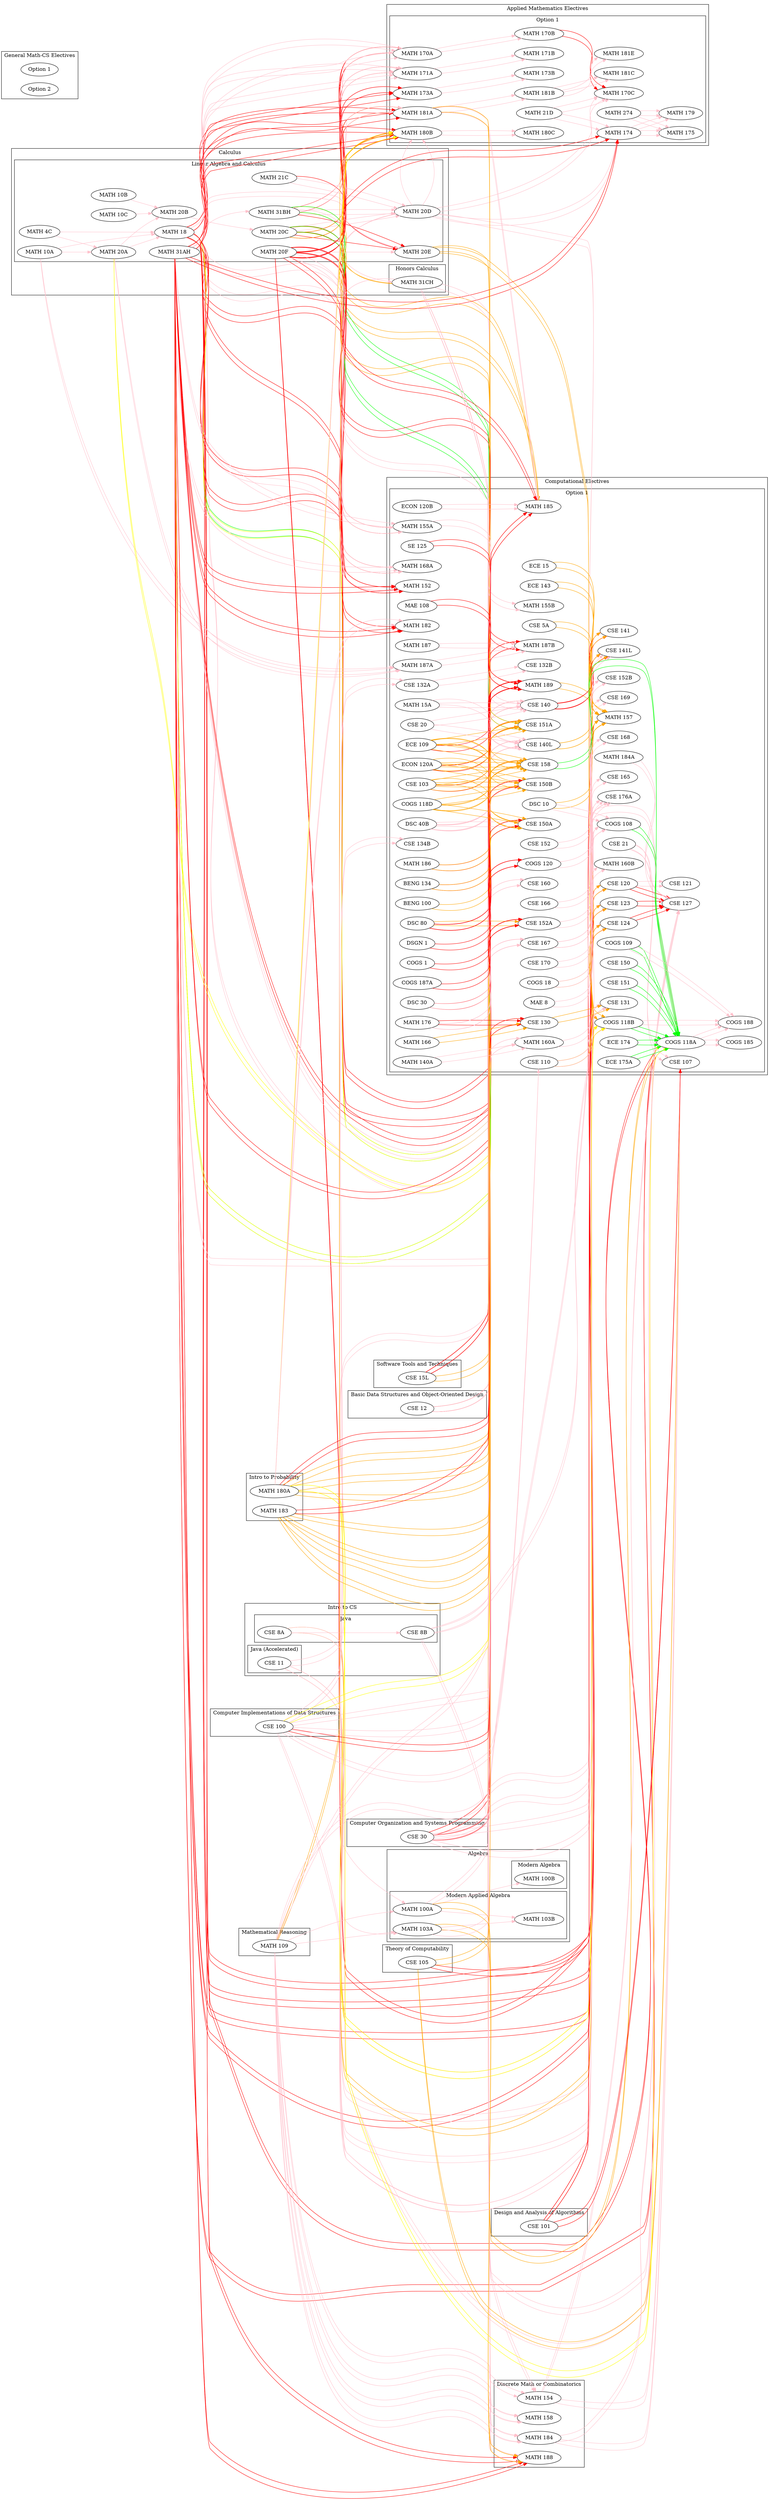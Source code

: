 digraph {
	rankdir=LR
	subgraph cluster_Calculus {
		label=Calculus
		subgraph "cluster_Linear Algebra and Calculus" {
			label="Linear Algebra and Calculus"
			"MATH 18"
			"MATH 4C" -> "MATH 18" [color=pink]
			"MATH 10A" -> "MATH 18" [color=pink]
			"MATH 20A" -> "MATH 18" [color=pink]
			"MATH 20A"
			"MATH 4C" -> "MATH 20A" [color=pink]
			"MATH 10A" -> "MATH 20A" [color=pink]
			"MATH 20B"
			"MATH 10B" -> "MATH 20B" [color=pink]
			"MATH 10C" -> "MATH 20B" [color=pink]
			"MATH 20A" -> "MATH 20B" [color=pink]
			"MATH 20C"
			"MATH 20B" -> "MATH 20C" [color=pink]
			"MATH 20D"
			"MATH 20C" -> "MATH 20D" [color=pink]
			"MATH 21C" -> "MATH 20D" [color=pink]
			"MATH 31BH" -> "MATH 20D" [color=pink]
			"MATH 20E"
			"MATH 18" -> "MATH 20E" [color=pink]
			"MATH 20F" -> "MATH 20E" [color=pink]
			"MATH 31AH" -> "MATH 20E" [color=pink]
			"MATH 20C" -> "MATH 20E" [color=red]
			"MATH 21C" -> "MATH 20E" [color=red]
			"MATH 31BH" -> "MATH 20E" [color=red]
		}
		subgraph "cluster_Honors Calculus" {
			label="Honors Calculus"
			"MATH 31AH"
			"MATH 31BH"
			"MATH 31AH" -> "MATH 31BH" [color=pink]
			"MATH 31CH"
			"MATH 31BH" -> "MATH 31CH" [color=pink]
			"MATH 20D"
			"MATH 20C" -> "MATH 20D" [color=pink]
			"MATH 21C" -> "MATH 20D" [color=pink]
			"MATH 31BH" -> "MATH 20D" [color=pink]
		}
	}
	subgraph "cluster_Intro to CS" {
		label="Intro to CS"
		subgraph cluster_Java {
			label=Java
			"CSE 8A"
			"CSE 8B"
			"CSE 8A" -> "CSE 8B" [color=pink]
		}
		subgraph "cluster_Java (Accelerated)" {
			label="Java (Accelerated)"
			"CSE 11"
		}
	}
	subgraph "cluster_Software Tools and Techniques" {
		label="Software Tools and Techniques"
		"CSE 15L"
	}
	subgraph "cluster_Computer Organization and Systems Programming" {
		label="Computer Organization and Systems Programming"
		"CSE 30"
	}
	subgraph "cluster_Basic Data Structures and Object-Oriented Design" {
		label="Basic Data Structures and Object-Oriented Design"
		"CSE 12"
	}
	subgraph "cluster_Mathematical Reasoning" {
		label="Mathematical Reasoning"
		"MATH 109"
	}
	subgraph cluster_Algebra {
		label=Algebra
		subgraph "cluster_Modern Applied Algebra" {
			label="Modern Applied Algebra"
			"MATH 103A"
			"MATH 31CH" -> "MATH 103A" [color=pink]
			"MATH 109" -> "MATH 103A" [color=pink]
			"MATH 103B"
			"MATH 100A" -> "MATH 103B" [color=pink]
			"MATH 103A" -> "MATH 103B" [color=pink]
		}
		subgraph "cluster_Modern Algebra" {
			label="Modern Algebra"
			"MATH 100A"
			"MATH 31CH" -> "MATH 100A" [color=pink]
			"MATH 109" -> "MATH 100A" [color=pink]
			"MATH 100B"
			"MATH 100A" -> "MATH 100B" [color=pink]
		}
	}
	subgraph "cluster_Theory of Computability" {
		label="Theory of Computability"
		"CSE 105"
	}
	subgraph "cluster_Computer Implementations of Data Structures" {
		label="Computer Implementations of Data Structures"
		"CSE 100"
	}
	subgraph "cluster_Intro to Probability" {
		label="Intro to Probability"
		"MATH 180A"
		"MATH 183"
	}
	subgraph "cluster_Discrete Math or Combinatorics" {
		label="Discrete Math or Combinatorics"
		"MATH 154"
		"MATH 158"
		"MATH 184"
		"MATH 188"
	}
	subgraph "cluster_Design and Analysis of Algorithms" {
		label="Design and Analysis of Algorithms"
		"CSE 101"
	}
	subgraph "cluster_Applied Mathematics Electives" {
		label="Applied Mathematics Electives"
		subgraph "cluster_Option 1" {
			label="Option 1"
			"MATH 170A"
			"MATH 18" -> "MATH 170A" [color=pink]
			"MATH 20F" -> "MATH 170A" [color=pink]
			"MATH 31AH" -> "MATH 170A" [color=pink]
			"MATH 20C" -> "MATH 170A" [color=red]
			"MATH 31BH" -> "MATH 170A" [color=red]
			"MATH 170B"
			"MATH 170A" -> "MATH 170B" [color=pink]
			"MATH 170C"
			"MATH 20D" -> "MATH 170C" [color=pink]
			"MATH 21D" -> "MATH 170C" [color=pink]
			"MATH 170B" -> "MATH 170C" [color=red]
			"MATH 171A"
			"MATH 18" -> "MATH 171A" [color=pink]
			"MATH 20F" -> "MATH 171A" [color=pink]
			"MATH 31AH" -> "MATH 171A" [color=pink]
			"MATH 20C" -> "MATH 171A" [color=red]
			"MATH 171B"
			"MATH 171A" -> "MATH 171B" [color=pink]
			"MATH 173A"
			"MATH 20C" -> "MATH 173A" [color=pink]
			"MATH 31BH" -> "MATH 173A" [color=pink]
			"MATH 20F" -> "MATH 173A" [color=red]
			"MATH 31AH" -> "MATH 173A" [color=red]
			"MATH 173B"
			"MATH 173A" -> "MATH 173B" [color=pink]
			"MATH 174"
			"MATH 20D" -> "MATH 174" [color=pink]
			"MATH 21D" -> "MATH 174" [color=pink]
			"MATH 20F" -> "MATH 174" [color=red]
			"MATH 31AH" -> "MATH 174" [color=red]
			"MATH 175"
			"MATH 174" -> "MATH 175" [color=pink]
			"MATH 274" -> "MATH 175" [color=pink]
			"MATH 179"
			"MATH 174" -> "MATH 179" [color=pink]
			"MATH 274" -> "MATH 179" [color=pink]
			"MATH 180B"
			"MATH 20D" -> "MATH 180B" [color=pink]
			"MATH 18" -> "MATH 180B" [color=red]
			"MATH 20F" -> "MATH 180B" [color=red]
			"MATH 31AH" -> "MATH 180B" [color=red]
			"MATH 31CH" -> "MATH 180B" [color=orange]
			"MATH 109" -> "MATH 180B" [color=orange]
			"MATH 180A" -> "MATH 180B" [color=yellow]
			"MATH 180C"
			"MATH 180B" -> "MATH 180C" [color=pink]
			"MATH 181A"
			"MATH 180A" -> "MATH 181A" [color=pink]
			"MATH 18" -> "MATH 181A" [color=red]
			"MATH 20F" -> "MATH 181A" [color=red]
			"MATH 31AH" -> "MATH 181A" [color=red]
			"MATH 20C" -> "MATH 181A" [color=orange]
			"MATH 181B"
			"MATH 181A" -> "MATH 181B" [color=pink]
			"MATH 181C"
			"MATH 181B" -> "MATH 181C" [color=pink]
			"MATH 181E"
			"MATH 181B" -> "MATH 181E" [color=pink]
		}
		subgraph "cluster_Option 2" {
			label="Option 2"
			"MATH 170A"
			"MATH 18" -> "MATH 170A" [color=pink]
			"MATH 20F" -> "MATH 170A" [color=pink]
			"MATH 31AH" -> "MATH 170A" [color=pink]
			"MATH 20C" -> "MATH 170A" [color=red]
			"MATH 31BH" -> "MATH 170A" [color=red]
			"MATH 170B"
			"MATH 170A" -> "MATH 170B" [color=pink]
			"MATH 170C"
			"MATH 20D" -> "MATH 170C" [color=pink]
			"MATH 21D" -> "MATH 170C" [color=pink]
			"MATH 170B" -> "MATH 170C" [color=red]
			"MATH 171A"
			"MATH 18" -> "MATH 171A" [color=pink]
			"MATH 20F" -> "MATH 171A" [color=pink]
			"MATH 31AH" -> "MATH 171A" [color=pink]
			"MATH 20C" -> "MATH 171A" [color=red]
			"MATH 171B"
			"MATH 171A" -> "MATH 171B" [color=pink]
			"MATH 173A"
			"MATH 20C" -> "MATH 173A" [color=pink]
			"MATH 31BH" -> "MATH 173A" [color=pink]
			"MATH 20F" -> "MATH 173A" [color=red]
			"MATH 31AH" -> "MATH 173A" [color=red]
			"MATH 173B"
			"MATH 173A" -> "MATH 173B" [color=pink]
			"MATH 174"
			"MATH 20D" -> "MATH 174" [color=pink]
			"MATH 21D" -> "MATH 174" [color=pink]
			"MATH 20F" -> "MATH 174" [color=red]
			"MATH 31AH" -> "MATH 174" [color=red]
			"MATH 175"
			"MATH 174" -> "MATH 175" [color=pink]
			"MATH 274" -> "MATH 175" [color=pink]
			"MATH 179"
			"MATH 174" -> "MATH 179" [color=pink]
			"MATH 274" -> "MATH 179" [color=pink]
			"MATH 180B"
			"MATH 20D" -> "MATH 180B" [color=pink]
			"MATH 18" -> "MATH 180B" [color=red]
			"MATH 20F" -> "MATH 180B" [color=red]
			"MATH 31AH" -> "MATH 180B" [color=red]
			"MATH 31CH" -> "MATH 180B" [color=orange]
			"MATH 109" -> "MATH 180B" [color=orange]
			"MATH 180A" -> "MATH 180B" [color=yellow]
			"MATH 180C"
			"MATH 180B" -> "MATH 180C" [color=pink]
			"MATH 181A"
			"MATH 180A" -> "MATH 181A" [color=pink]
			"MATH 18" -> "MATH 181A" [color=red]
			"MATH 20F" -> "MATH 181A" [color=red]
			"MATH 31AH" -> "MATH 181A" [color=red]
			"MATH 20C" -> "MATH 181A" [color=orange]
			"MATH 181B"
			"MATH 181A" -> "MATH 181B" [color=pink]
			"MATH 181C"
			"MATH 181B" -> "MATH 181C" [color=pink]
			"MATH 181E"
			"MATH 181B" -> "MATH 181E" [color=pink]
		}
	}
	subgraph "cluster_Computational Electives" {
		label="Computational Electives"
		subgraph "cluster_Option 1" {
			label="Option 1"
			"MATH 152"
			"MATH 20D" -> "MATH 152" [color=pink]
			"MATH 18" -> "MATH 152" [color=red]
			"MATH 20F" -> "MATH 152" [color=red]
			"MATH 31AH" -> "MATH 152" [color=red]
			"MATH 154"
			"MATH 31CH" -> "MATH 154" [color=pink]
			"MATH 109" -> "MATH 154" [color=pink]
			"MATH 155A"
			"MATH 18" -> "MATH 155A" [color=pink]
			"MATH 20F" -> "MATH 155A" [color=pink]
			"MATH 31AH" -> "MATH 155A" [color=pink]
			"MATH 20C" -> "MATH 155A" [color=red]
			"MATH 155B"
			"MATH 155A" -> "MATH 155B" [color=pink]
			"MATH 157"
			"MATH 20D" -> "MATH 157" [color=pink]
			"MATH 18" -> "MATH 157" [color=red]
			"MATH 20F" -> "MATH 157" [color=red]
			"MATH 31AH" -> "MATH 157" [color=red]
			"COGS 18" -> "MATH 157" [color=orange]
			"CSE 5A" -> "MATH 157" [color=orange]
			"CSE 8A" -> "MATH 157" [color=orange]
			"CSE 11" -> "MATH 157" [color=orange]
			"DSC 10" -> "MATH 157" [color=orange]
			"ECE 15" -> "MATH 157" [color=orange]
			"ECE 143" -> "MATH 157" [color=orange]
			"MATH 189" -> "MATH 157" [color=orange]
			"MATH 158"
			"MATH 31CH" -> "MATH 158" [color=pink]
			"MATH 109" -> "MATH 158" [color=pink]
			"MATH 160A"
			"MATH 100A" -> "MATH 160A" [color=pink]
			"MATH 103A" -> "MATH 160A" [color=pink]
			"MATH 140A" -> "MATH 160A" [color=pink]
			"MATH 160B"
			"MATH 160A" -> "MATH 160B" [color=pink]
			"MATH 168A"
			"MATH 18" -> "MATH 168A" [color=pink]
			"MATH 20F" -> "MATH 168A" [color=pink]
			"MATH 31AH" -> "MATH 168A" [color=pink]
			"MATH 20C" -> "MATH 168A" [color=red]
			"MATH 182"
			"MATH 180A" -> "MATH 182" [color=pink]
			"MATH 18" -> "MATH 182" [color=red]
			"MATH 31AH" -> "MATH 182" [color=red]
			"MATH 184"
			"MATH 31CH" -> "MATH 184" [color=pink]
			"MATH 109" -> "MATH 184" [color=pink]
			"MATH 185"
			"ECON 120B" -> "MATH 185" [color=pink]
			"MATH 181A" -> "MATH 185" [color=pink]
			"MATH 18" -> "MATH 185" [color=red]
			"MATH 20F" -> "MATH 185" [color=red]
			"MATH 31AH" -> "MATH 185" [color=red]
			"MATH 20C" -> "MATH 185" [color=orange]
			"MATH 31BH" -> "MATH 185" [color=orange]
			"MATH 187A"
			"MATH 10A" -> "MATH 187A" [color=pink]
			"MATH 20A" -> "MATH 187A" [color=pink]
			"MATH 187B"
			"MATH 187" -> "MATH 187B" [color=pink]
			"MATH 187A" -> "MATH 187B" [color=pink]
			"MATH 18" -> "MATH 187B" [color=red]
			"MATH 20F" -> "MATH 187B" [color=red]
			"MATH 31AH" -> "MATH 187B" [color=red]
			"MATH 188"
			"MATH 31CH" -> "MATH 188" [color=pink]
			"MATH 109" -> "MATH 188" [color=pink]
			"MATH 18" -> "MATH 188" [color=red]
			"MATH 31AH" -> "MATH 188" [color=red]
			"MATH 100A" -> "MATH 188" [color=orange]
			"MATH 103A" -> "MATH 188" [color=orange]
			"MATH 189"
			"MATH 18" -> "MATH 189" [color=pink]
			"MATH 20F" -> "MATH 189" [color=pink]
			"MATH 31AH" -> "MATH 189" [color=pink]
			"BENG 134" -> "MATH 189" [color=red]
			"CSE 103" -> "MATH 189" [color=red]
			"ECE 109" -> "MATH 189" [color=red]
			"ECON 120A" -> "MATH 189" [color=red]
			"MAE 108" -> "MATH 189" [color=red]
			"MATH 180A" -> "MATH 189" [color=red]
			"MATH 183" -> "MATH 189" [color=red]
			"MATH 186" -> "MATH 189" [color=red]
			"SE 125" -> "MATH 189" [color=red]
			"MATH 20C" -> "MATH 189" [color=orange]
			"CSE 107"
			"CSE 21" -> "CSE 107" [color=pink]
			"MATH 154" -> "CSE 107" [color=pink]
			"MATH 184" -> "CSE 107" [color=pink]
			"CSE 101" -> "CSE 107" [color=red]
			"CSE 105" -> "CSE 107" [color=orange]
			"CSE 110"
			"CSE 100" -> "CSE 110" [color=pink]
			"CSE 120"
			"CSE 30" -> "CSE 120" [color=pink]
			"CSE 101" -> "CSE 120" [color=red]
			"CSE 110" -> "CSE 120" [color=orange]
			"CSE 121"
			"CSE 120" -> "CSE 121" [color=pink]
			"CSE 123"
			"CSE 30" -> "CSE 123" [color=pink]
			"CSE 101" -> "CSE 123" [color=red]
			"CSE 110" -> "CSE 123" [color=orange]
			"CSE 124"
			"CSE 30" -> "CSE 124" [color=pink]
			"CSE 101" -> "CSE 124" [color=red]
			"CSE 110" -> "CSE 124" [color=orange]
			"CSE 127"
			"CSE 21" -> "CSE 127" [color=pink]
			"MATH 154" -> "CSE 127" [color=pink]
			"MATH 184" -> "CSE 127" [color=pink]
			"MATH 184A" -> "CSE 127" [color=pink]
			"CSE 120" -> "CSE 127" [color=red]
			"CSE 123" -> "CSE 127" [color=red]
			"CSE 124" -> "CSE 127" [color=red]
			"CSE 130"
			"CSE 12" -> "CSE 130" [color=pink]
			"CSE 100" -> "CSE 130" [color=red]
			"MATH 176" -> "CSE 130" [color=red]
			"CSE 105" -> "CSE 130" [color=orange]
			"MATH 166" -> "CSE 130" [color=orange]
			"CSE 131"
			"CSE 100" -> "CSE 131" [color=pink]
			"CSE 105" -> "CSE 131" [color=red]
			"CSE 130" -> "CSE 131" [color=orange]
			"CSE 132A"
			"CSE 100" -> "CSE 132A" [color=pink]
			"CSE 132B"
			"CSE 132A" -> "CSE 132B" [color=pink]
			"CSE 134B"
			"CSE 100" -> "CSE 134B" [color=pink]
			"CSE 140"
			"CSE 20" -> "CSE 140" [color=pink]
			"MATH 15A" -> "CSE 140" [color=pink]
			"MATH 31CH" -> "CSE 140" [color=pink]
			"MATH 109" -> "CSE 140" [color=pink]
			"CSE 30" -> "CSE 140" [color=red]
			"CSE 140L"
			"CSE 20" -> "CSE 140L" [color=pink]
			"MATH 15A" -> "CSE 140L" [color=pink]
			"MATH 31CH" -> "CSE 140L" [color=pink]
			"MATH 109" -> "CSE 140L" [color=pink]
			"CSE 30" -> "CSE 140L" [color=red]
			"CSE 141"
			"CSE 30" -> "CSE 141" [color=pink]
			"CSE 140" -> "CSE 141" [color=red]
			"CSE 140L" -> "CSE 141" [color=orange]
			"CSE 141L"
			"CSE 30" -> "CSE 141L" [color=pink]
			"CSE 140" -> "CSE 141L" [color=red]
			"CSE 140L" -> "CSE 141L" [color=orange]
			"CSE 150A"
			"CSE 12" -> "CSE 150A" [color=pink]
			"DSC 40B" -> "CSE 150A" [color=pink]
			"CSE 15L" -> "CSE 150A" [color=red]
			"DSC 80" -> "CSE 150A" [color=red]
			"COGS 118D" -> "CSE 150A" [color=orange]
			"CSE 103" -> "CSE 150A" [color=orange]
			"ECE 109" -> "CSE 150A" [color=orange]
			"ECON 120A" -> "CSE 150A" [color=orange]
			"MATH 180A" -> "CSE 150A" [color=orange]
			"MATH 183" -> "CSE 150A" [color=orange]
			"MATH 20A" -> "CSE 150A" [color=yellow]
			"MATH 18" -> "CSE 150A" [color=lime]
			"MATH 31AH" -> "CSE 150A" [color=lime]
			"CSE 150B"
			"CSE 12" -> "CSE 150B" [color=pink]
			"DSC 40B" -> "CSE 150B" [color=pink]
			"CSE 15L" -> "CSE 150B" [color=red]
			"DSC 80" -> "CSE 150B" [color=red]
			"COGS 118D" -> "CSE 150B" [color=orange]
			"CSE 103" -> "CSE 150B" [color=orange]
			"ECE 109" -> "CSE 150B" [color=orange]
			"ECON 120A" -> "CSE 150B" [color=orange]
			"MATH 180A" -> "CSE 150B" [color=orange]
			"MATH 183" -> "CSE 150B" [color=orange]
			"CSE 100" -> "CSE 150B" [color=yellow]
			"CSE 151A"
			"CSE 12" -> "CSE 151A" [color=pink]
			"DSC 40B" -> "CSE 151A" [color=pink]
			"CSE 15L" -> "CSE 151A" [color=red]
			"DSC 80" -> "CSE 151A" [color=red]
			"COGS 118D" -> "CSE 151A" [color=orange]
			"CSE 103" -> "CSE 151A" [color=orange]
			"ECE 109" -> "CSE 151A" [color=orange]
			"ECON 120A" -> "CSE 151A" [color=orange]
			"MATH 181A" -> "CSE 151A" [color=orange]
			"MATH 183" -> "CSE 151A" [color=orange]
			"MATH 18" -> "CSE 151A" [color=yellow]
			"MATH 31AH" -> "CSE 151A" [color=yellow]
			"MATH 20C" -> "CSE 151A" [color=lime]
			"MATH 31BH" -> "CSE 151A" [color=lime]
			"CSE 152A"
			"MATH 18" -> "CSE 152A" [color=pink]
			"MATH 31AH" -> "CSE 152A" [color=pink]
			"CSE 12" -> "CSE 152A" [color=red]
			"DSC 30" -> "CSE 152A" [color=red]
			"CSE 15L" -> "CSE 152A" [color=orange]
			"DSC 80" -> "CSE 152A" [color=orange]
			"CSE 152B"
			"CSE 152" -> "CSE 152B" [color=pink]
			"CSE 152A" -> "CSE 152B" [color=pink]
			"CSE 166" -> "CSE 152B" [color=pink]
			"CSE 158"
			"CSE 12" -> "CSE 158" [color=pink]
			"DSC 40B" -> "CSE 158" [color=pink]
			"CSE 15L" -> "CSE 158" [color=red]
			"DSC 80" -> "CSE 158" [color=red]
			"BENG 100" -> "CSE 158" [color=orange]
			"BENG 134" -> "CSE 158" [color=orange]
			"COGS 118D" -> "CSE 158" [color=orange]
			"CSE 103" -> "CSE 158" [color=orange]
			"ECE 109" -> "CSE 158" [color=orange]
			"ECON 120A" -> "CSE 158" [color=orange]
			"MATH 180A" -> "CSE 158" [color=orange]
			"MATH 181A" -> "CSE 158" [color=orange]
			"MATH 183" -> "CSE 158" [color=orange]
			"MATH 186" -> "CSE 158" [color=orange]
			"CSE 160"
			"CSE 100" -> "CSE 160" [color=pink]
			"MATH 176" -> "CSE 160" [color=pink]
			"CSE 165"
			"CSE 167" -> "CSE 165" [color=pink]
			"CSE 167"
			"CSE 100" -> "CSE 167" [color=pink]
			"MATH 176" -> "CSE 167" [color=pink]
			"CSE 168"
			"CSE 167" -> "CSE 168" [color=pink]
			"CSE 169"
			"CSE 167" -> "CSE 169" [color=pink]
			"CSE 176A"
			"COGS 120" -> "CSE 176A" [color=pink]
			"CSE 110" -> "CSE 176A" [color=pink]
			"CSE 170" -> "CSE 176A" [color=pink]
			"COGS 108"
			"COGS 18" -> "COGS 108" [color=pink]
			"CSE 8A" -> "COGS 108" [color=pink]
			"CSE 11" -> "COGS 108" [color=pink]
			"DSC 10" -> "COGS 108" [color=pink]
			"MAE 8" -> "COGS 108" [color=pink]
			"COGS 118A"
			"COGS 18" -> "COGS 118A" [color=pink]
			"CSE 8B" -> "COGS 118A" [color=pink]
			"CSE 11" -> "COGS 118A" [color=pink]
			"MATH 18" -> "COGS 118A" [color=red]
			"MATH 31AH" -> "COGS 118A" [color=red]
			"MATH 20E" -> "COGS 118A" [color=orange]
			"MATH 180A" -> "COGS 118A" [color=yellow]
			"COGS 108" -> "COGS 118A" [color=lime]
			"COGS 109" -> "COGS 118A" [color=lime]
			"COGS 118B" -> "COGS 118A" [color=lime]
			"CSE 150" -> "COGS 118A" [color=lime]
			"CSE 151" -> "COGS 118A" [color=lime]
			"CSE 158" -> "COGS 118A" [color=lime]
			"ECE 174" -> "COGS 118A" [color=lime]
			"ECE 175A" -> "COGS 118A" [color=lime]
			"COGS 118B"
			"CSE 8B" -> "COGS 118B" [color=pink]
			"CSE 11" -> "COGS 118B" [color=pink]
			"MATH 18" -> "COGS 118B" [color=red]
			"MATH 31AH" -> "COGS 118B" [color=red]
			"MATH 20E" -> "COGS 118B" [color=orange]
			"MATH 180A" -> "COGS 118B" [color=yellow]
			"COGS 120"
			"CSE 8B" -> "COGS 120" [color=pink]
			"CSE 11" -> "COGS 120" [color=pink]
			"DSC 30" -> "COGS 120" [color=pink]
			"COGS 1" -> "COGS 120" [color=red]
			"COGS 187A" -> "COGS 120" [color=red]
			"DSGN 1" -> "COGS 120" [color=red]
			"COGS 185"
			"COGS 118A" -> "COGS 185" [color=pink]
			"COGS 188"
			"COGS 109" -> "COGS 188" [color=pink]
			"COGS 118A" -> "COGS 188" [color=pink]
			"COGS 118B" -> "COGS 188" [color=pink]
		}
		subgraph "cluster_Option 2" {
			label="Option 2"
			"MATH 152"
			"MATH 20D" -> "MATH 152" [color=pink]
			"MATH 18" -> "MATH 152" [color=red]
			"MATH 20F" -> "MATH 152" [color=red]
			"MATH 31AH" -> "MATH 152" [color=red]
			"MATH 154"
			"MATH 31CH" -> "MATH 154" [color=pink]
			"MATH 109" -> "MATH 154" [color=pink]
			"MATH 155A"
			"MATH 18" -> "MATH 155A" [color=pink]
			"MATH 20F" -> "MATH 155A" [color=pink]
			"MATH 31AH" -> "MATH 155A" [color=pink]
			"MATH 20C" -> "MATH 155A" [color=red]
			"MATH 155B"
			"MATH 155A" -> "MATH 155B" [color=pink]
			"MATH 157"
			"MATH 20D" -> "MATH 157" [color=pink]
			"MATH 18" -> "MATH 157" [color=red]
			"MATH 20F" -> "MATH 157" [color=red]
			"MATH 31AH" -> "MATH 157" [color=red]
			"COGS 18" -> "MATH 157" [color=orange]
			"CSE 5A" -> "MATH 157" [color=orange]
			"CSE 8A" -> "MATH 157" [color=orange]
			"CSE 11" -> "MATH 157" [color=orange]
			"DSC 10" -> "MATH 157" [color=orange]
			"ECE 15" -> "MATH 157" [color=orange]
			"ECE 143" -> "MATH 157" [color=orange]
			"MATH 189" -> "MATH 157" [color=orange]
			"MATH 158"
			"MATH 31CH" -> "MATH 158" [color=pink]
			"MATH 109" -> "MATH 158" [color=pink]
			"MATH 160A"
			"MATH 100A" -> "MATH 160A" [color=pink]
			"MATH 103A" -> "MATH 160A" [color=pink]
			"MATH 140A" -> "MATH 160A" [color=pink]
			"MATH 160B"
			"MATH 160A" -> "MATH 160B" [color=pink]
			"MATH 168A"
			"MATH 18" -> "MATH 168A" [color=pink]
			"MATH 20F" -> "MATH 168A" [color=pink]
			"MATH 31AH" -> "MATH 168A" [color=pink]
			"MATH 20C" -> "MATH 168A" [color=red]
			"MATH 182"
			"MATH 180A" -> "MATH 182" [color=pink]
			"MATH 18" -> "MATH 182" [color=red]
			"MATH 31AH" -> "MATH 182" [color=red]
			"MATH 184"
			"MATH 31CH" -> "MATH 184" [color=pink]
			"MATH 109" -> "MATH 184" [color=pink]
			"MATH 185"
			"ECON 120B" -> "MATH 185" [color=pink]
			"MATH 181A" -> "MATH 185" [color=pink]
			"MATH 18" -> "MATH 185" [color=red]
			"MATH 20F" -> "MATH 185" [color=red]
			"MATH 31AH" -> "MATH 185" [color=red]
			"MATH 20C" -> "MATH 185" [color=orange]
			"MATH 31BH" -> "MATH 185" [color=orange]
			"MATH 187A"
			"MATH 10A" -> "MATH 187A" [color=pink]
			"MATH 20A" -> "MATH 187A" [color=pink]
			"MATH 187B"
			"MATH 187" -> "MATH 187B" [color=pink]
			"MATH 187A" -> "MATH 187B" [color=pink]
			"MATH 18" -> "MATH 187B" [color=red]
			"MATH 20F" -> "MATH 187B" [color=red]
			"MATH 31AH" -> "MATH 187B" [color=red]
			"MATH 188"
			"MATH 31CH" -> "MATH 188" [color=pink]
			"MATH 109" -> "MATH 188" [color=pink]
			"MATH 18" -> "MATH 188" [color=red]
			"MATH 31AH" -> "MATH 188" [color=red]
			"MATH 100A" -> "MATH 188" [color=orange]
			"MATH 103A" -> "MATH 188" [color=orange]
			"MATH 189"
			"MATH 18" -> "MATH 189" [color=pink]
			"MATH 20F" -> "MATH 189" [color=pink]
			"MATH 31AH" -> "MATH 189" [color=pink]
			"BENG 134" -> "MATH 189" [color=red]
			"CSE 103" -> "MATH 189" [color=red]
			"ECE 109" -> "MATH 189" [color=red]
			"ECON 120A" -> "MATH 189" [color=red]
			"MAE 108" -> "MATH 189" [color=red]
			"MATH 180A" -> "MATH 189" [color=red]
			"MATH 183" -> "MATH 189" [color=red]
			"MATH 186" -> "MATH 189" [color=red]
			"SE 125" -> "MATH 189" [color=red]
			"MATH 20C" -> "MATH 189" [color=orange]
			"CSE 107"
			"CSE 21" -> "CSE 107" [color=pink]
			"MATH 154" -> "CSE 107" [color=pink]
			"MATH 184" -> "CSE 107" [color=pink]
			"CSE 101" -> "CSE 107" [color=red]
			"CSE 105" -> "CSE 107" [color=orange]
			"CSE 110"
			"CSE 100" -> "CSE 110" [color=pink]
			"CSE 120"
			"CSE 30" -> "CSE 120" [color=pink]
			"CSE 101" -> "CSE 120" [color=red]
			"CSE 110" -> "CSE 120" [color=orange]
			"CSE 121"
			"CSE 120" -> "CSE 121" [color=pink]
			"CSE 123"
			"CSE 30" -> "CSE 123" [color=pink]
			"CSE 101" -> "CSE 123" [color=red]
			"CSE 110" -> "CSE 123" [color=orange]
			"CSE 124"
			"CSE 30" -> "CSE 124" [color=pink]
			"CSE 101" -> "CSE 124" [color=red]
			"CSE 110" -> "CSE 124" [color=orange]
			"CSE 127"
			"CSE 21" -> "CSE 127" [color=pink]
			"MATH 154" -> "CSE 127" [color=pink]
			"MATH 184" -> "CSE 127" [color=pink]
			"MATH 184A" -> "CSE 127" [color=pink]
			"CSE 120" -> "CSE 127" [color=red]
			"CSE 123" -> "CSE 127" [color=red]
			"CSE 124" -> "CSE 127" [color=red]
			"CSE 130"
			"CSE 12" -> "CSE 130" [color=pink]
			"CSE 100" -> "CSE 130" [color=red]
			"MATH 176" -> "CSE 130" [color=red]
			"CSE 105" -> "CSE 130" [color=orange]
			"MATH 166" -> "CSE 130" [color=orange]
			"CSE 131"
			"CSE 100" -> "CSE 131" [color=pink]
			"CSE 105" -> "CSE 131" [color=red]
			"CSE 130" -> "CSE 131" [color=orange]
			"CSE 132A"
			"CSE 100" -> "CSE 132A" [color=pink]
			"CSE 132B"
			"CSE 132A" -> "CSE 132B" [color=pink]
			"CSE 134B"
			"CSE 100" -> "CSE 134B" [color=pink]
			"CSE 140"
			"CSE 20" -> "CSE 140" [color=pink]
			"MATH 15A" -> "CSE 140" [color=pink]
			"MATH 31CH" -> "CSE 140" [color=pink]
			"MATH 109" -> "CSE 140" [color=pink]
			"CSE 30" -> "CSE 140" [color=red]
			"CSE 140L"
			"CSE 20" -> "CSE 140L" [color=pink]
			"MATH 15A" -> "CSE 140L" [color=pink]
			"MATH 31CH" -> "CSE 140L" [color=pink]
			"MATH 109" -> "CSE 140L" [color=pink]
			"CSE 30" -> "CSE 140L" [color=red]
			"CSE 141"
			"CSE 30" -> "CSE 141" [color=pink]
			"CSE 140" -> "CSE 141" [color=red]
			"CSE 140L" -> "CSE 141" [color=orange]
			"CSE 141L"
			"CSE 30" -> "CSE 141L" [color=pink]
			"CSE 140" -> "CSE 141L" [color=red]
			"CSE 140L" -> "CSE 141L" [color=orange]
			"CSE 150A"
			"CSE 12" -> "CSE 150A" [color=pink]
			"DSC 40B" -> "CSE 150A" [color=pink]
			"CSE 15L" -> "CSE 150A" [color=red]
			"DSC 80" -> "CSE 150A" [color=red]
			"COGS 118D" -> "CSE 150A" [color=orange]
			"CSE 103" -> "CSE 150A" [color=orange]
			"ECE 109" -> "CSE 150A" [color=orange]
			"ECON 120A" -> "CSE 150A" [color=orange]
			"MATH 180A" -> "CSE 150A" [color=orange]
			"MATH 183" -> "CSE 150A" [color=orange]
			"MATH 20A" -> "CSE 150A" [color=yellow]
			"MATH 18" -> "CSE 150A" [color=lime]
			"MATH 31AH" -> "CSE 150A" [color=lime]
			"CSE 150B"
			"CSE 12" -> "CSE 150B" [color=pink]
			"DSC 40B" -> "CSE 150B" [color=pink]
			"CSE 15L" -> "CSE 150B" [color=red]
			"DSC 80" -> "CSE 150B" [color=red]
			"COGS 118D" -> "CSE 150B" [color=orange]
			"CSE 103" -> "CSE 150B" [color=orange]
			"ECE 109" -> "CSE 150B" [color=orange]
			"ECON 120A" -> "CSE 150B" [color=orange]
			"MATH 180A" -> "CSE 150B" [color=orange]
			"MATH 183" -> "CSE 150B" [color=orange]
			"CSE 100" -> "CSE 150B" [color=yellow]
			"CSE 151A"
			"CSE 12" -> "CSE 151A" [color=pink]
			"DSC 40B" -> "CSE 151A" [color=pink]
			"CSE 15L" -> "CSE 151A" [color=red]
			"DSC 80" -> "CSE 151A" [color=red]
			"COGS 118D" -> "CSE 151A" [color=orange]
			"CSE 103" -> "CSE 151A" [color=orange]
			"ECE 109" -> "CSE 151A" [color=orange]
			"ECON 120A" -> "CSE 151A" [color=orange]
			"MATH 181A" -> "CSE 151A" [color=orange]
			"MATH 183" -> "CSE 151A" [color=orange]
			"MATH 18" -> "CSE 151A" [color=yellow]
			"MATH 31AH" -> "CSE 151A" [color=yellow]
			"MATH 20C" -> "CSE 151A" [color=lime]
			"MATH 31BH" -> "CSE 151A" [color=lime]
			"CSE 152A"
			"MATH 18" -> "CSE 152A" [color=pink]
			"MATH 31AH" -> "CSE 152A" [color=pink]
			"CSE 12" -> "CSE 152A" [color=red]
			"DSC 30" -> "CSE 152A" [color=red]
			"CSE 15L" -> "CSE 152A" [color=orange]
			"DSC 80" -> "CSE 152A" [color=orange]
			"CSE 152B"
			"CSE 152" -> "CSE 152B" [color=pink]
			"CSE 152A" -> "CSE 152B" [color=pink]
			"CSE 166" -> "CSE 152B" [color=pink]
			"CSE 158"
			"CSE 12" -> "CSE 158" [color=pink]
			"DSC 40B" -> "CSE 158" [color=pink]
			"CSE 15L" -> "CSE 158" [color=red]
			"DSC 80" -> "CSE 158" [color=red]
			"BENG 100" -> "CSE 158" [color=orange]
			"BENG 134" -> "CSE 158" [color=orange]
			"COGS 118D" -> "CSE 158" [color=orange]
			"CSE 103" -> "CSE 158" [color=orange]
			"ECE 109" -> "CSE 158" [color=orange]
			"ECON 120A" -> "CSE 158" [color=orange]
			"MATH 180A" -> "CSE 158" [color=orange]
			"MATH 181A" -> "CSE 158" [color=orange]
			"MATH 183" -> "CSE 158" [color=orange]
			"MATH 186" -> "CSE 158" [color=orange]
			"CSE 160"
			"CSE 100" -> "CSE 160" [color=pink]
			"MATH 176" -> "CSE 160" [color=pink]
			"CSE 165"
			"CSE 167" -> "CSE 165" [color=pink]
			"CSE 167"
			"CSE 100" -> "CSE 167" [color=pink]
			"MATH 176" -> "CSE 167" [color=pink]
			"CSE 168"
			"CSE 167" -> "CSE 168" [color=pink]
			"CSE 169"
			"CSE 167" -> "CSE 169" [color=pink]
			"CSE 176A"
			"COGS 120" -> "CSE 176A" [color=pink]
			"CSE 110" -> "CSE 176A" [color=pink]
			"CSE 170" -> "CSE 176A" [color=pink]
			"COGS 108"
			"COGS 18" -> "COGS 108" [color=pink]
			"CSE 8A" -> "COGS 108" [color=pink]
			"CSE 11" -> "COGS 108" [color=pink]
			"DSC 10" -> "COGS 108" [color=pink]
			"MAE 8" -> "COGS 108" [color=pink]
			"COGS 118A"
			"COGS 18" -> "COGS 118A" [color=pink]
			"CSE 8B" -> "COGS 118A" [color=pink]
			"CSE 11" -> "COGS 118A" [color=pink]
			"MATH 18" -> "COGS 118A" [color=red]
			"MATH 31AH" -> "COGS 118A" [color=red]
			"MATH 20E" -> "COGS 118A" [color=orange]
			"MATH 180A" -> "COGS 118A" [color=yellow]
			"COGS 108" -> "COGS 118A" [color=lime]
			"COGS 109" -> "COGS 118A" [color=lime]
			"COGS 118B" -> "COGS 118A" [color=lime]
			"CSE 150" -> "COGS 118A" [color=lime]
			"CSE 151" -> "COGS 118A" [color=lime]
			"CSE 158" -> "COGS 118A" [color=lime]
			"ECE 174" -> "COGS 118A" [color=lime]
			"ECE 175A" -> "COGS 118A" [color=lime]
			"COGS 118B"
			"CSE 8B" -> "COGS 118B" [color=pink]
			"CSE 11" -> "COGS 118B" [color=pink]
			"MATH 18" -> "COGS 118B" [color=red]
			"MATH 31AH" -> "COGS 118B" [color=red]
			"MATH 20E" -> "COGS 118B" [color=orange]
			"MATH 180A" -> "COGS 118B" [color=yellow]
			"COGS 120"
			"CSE 8B" -> "COGS 120" [color=pink]
			"CSE 11" -> "COGS 120" [color=pink]
			"DSC 30" -> "COGS 120" [color=pink]
			"COGS 1" -> "COGS 120" [color=red]
			"COGS 187A" -> "COGS 120" [color=red]
			"DSGN 1" -> "COGS 120" [color=red]
			"COGS 185"
			"COGS 118A" -> "COGS 185" [color=pink]
			"COGS 188"
			"COGS 109" -> "COGS 188" [color=pink]
			"COGS 118A" -> "COGS 188" [color=pink]
			"COGS 118B" -> "COGS 188" [color=pink]
		}
	}
	subgraph "cluster_General Math-CS Electives" {
		label="General Math-CS Electives"
		"Option 1"
		"Option 2"
	}
}
